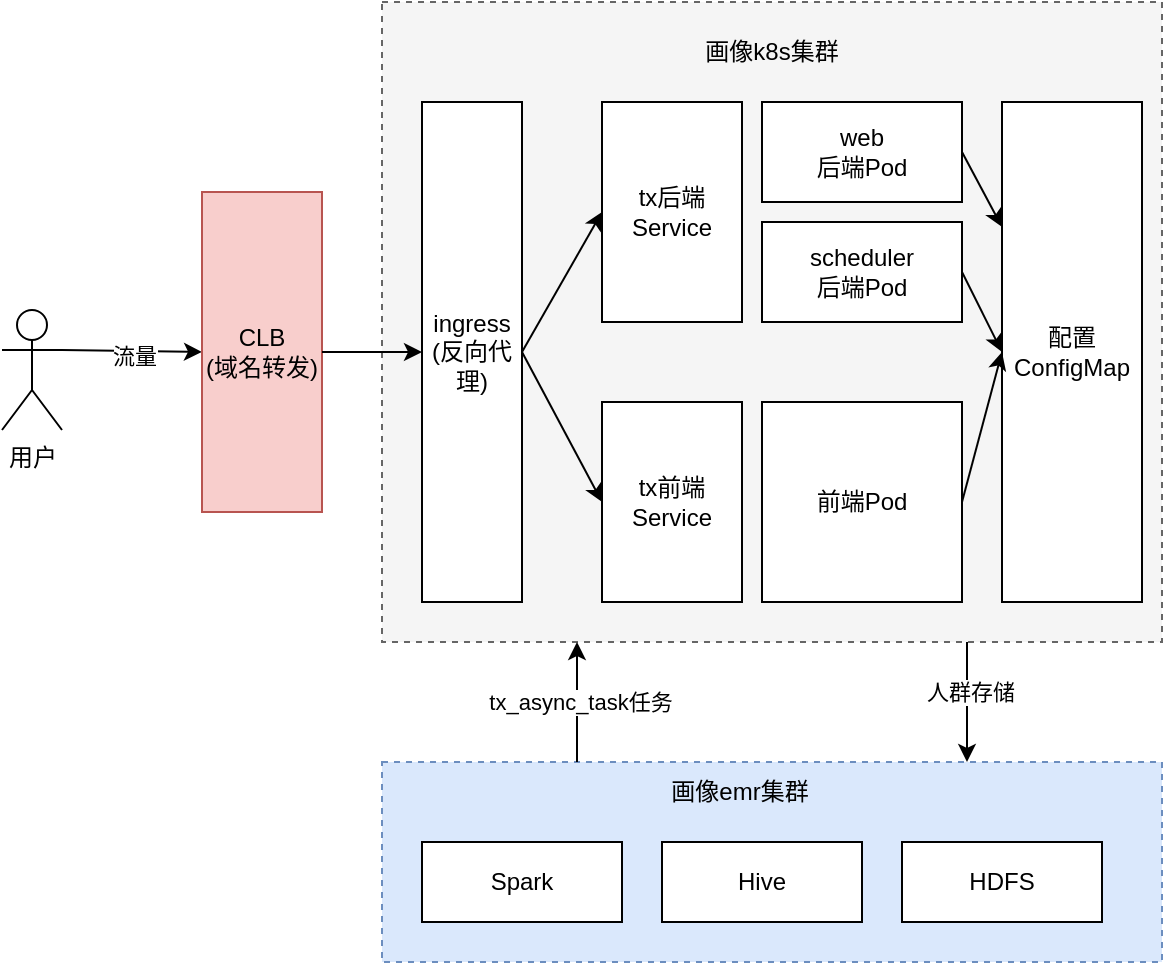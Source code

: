 <mxfile version="20.2.3" type="github">
  <diagram id="ZPPa48m-J54TyZQts5Dt" name="第 1 页">
    <mxGraphModel dx="1249" dy="809" grid="1" gridSize="10" guides="1" tooltips="1" connect="1" arrows="1" fold="1" page="1" pageScale="1" pageWidth="827" pageHeight="1169" math="0" shadow="0">
      <root>
        <mxCell id="0" />
        <mxCell id="1" parent="0" />
        <mxCell id="qWF-FxJLxW53jSEFmBLm-1" value="用户" style="shape=umlActor;verticalLabelPosition=bottom;verticalAlign=top;html=1;outlineConnect=0;" vertex="1" parent="1">
          <mxGeometry x="90" y="374" width="30" height="60" as="geometry" />
        </mxCell>
        <mxCell id="qWF-FxJLxW53jSEFmBLm-2" value="" style="endArrow=classic;html=1;rounded=0;exitX=1;exitY=0.333;exitDx=0;exitDy=0;exitPerimeter=0;entryX=0;entryY=0.5;entryDx=0;entryDy=0;" edge="1" parent="1" source="qWF-FxJLxW53jSEFmBLm-1" target="qWF-FxJLxW53jSEFmBLm-3">
          <mxGeometry width="50" height="50" relative="1" as="geometry">
            <mxPoint x="190" y="400" as="sourcePoint" />
            <mxPoint x="200" y="370" as="targetPoint" />
          </mxGeometry>
        </mxCell>
        <mxCell id="qWF-FxJLxW53jSEFmBLm-20" value="流量" style="edgeLabel;html=1;align=center;verticalAlign=middle;resizable=0;points=[];" vertex="1" connectable="0" parent="qWF-FxJLxW53jSEFmBLm-2">
          <mxGeometry x="0.029" y="-1" relative="1" as="geometry">
            <mxPoint y="1" as="offset" />
          </mxGeometry>
        </mxCell>
        <mxCell id="qWF-FxJLxW53jSEFmBLm-3" value="CLB&lt;br&gt;(域名转发)" style="rounded=0;whiteSpace=wrap;html=1;fillColor=#f8cecc;strokeColor=#b85450;" vertex="1" parent="1">
          <mxGeometry x="190" y="315" width="60" height="160" as="geometry" />
        </mxCell>
        <mxCell id="qWF-FxJLxW53jSEFmBLm-4" value="" style="rounded=0;whiteSpace=wrap;html=1;dashed=1;fillColor=#f5f5f5;fontColor=#333333;strokeColor=#666666;" vertex="1" parent="1">
          <mxGeometry x="280" y="220" width="390" height="320" as="geometry" />
        </mxCell>
        <mxCell id="qWF-FxJLxW53jSEFmBLm-5" value="画像k8s集群" style="text;html=1;strokeColor=none;fillColor=none;align=center;verticalAlign=middle;whiteSpace=wrap;rounded=0;dashed=1;" vertex="1" parent="1">
          <mxGeometry x="430" y="230" width="90" height="30" as="geometry" />
        </mxCell>
        <mxCell id="qWF-FxJLxW53jSEFmBLm-6" value="" style="rounded=0;whiteSpace=wrap;html=1;dashed=1;fillColor=#dae8fc;strokeColor=#6c8ebf;" vertex="1" parent="1">
          <mxGeometry x="280" y="600" width="390" height="100" as="geometry" />
        </mxCell>
        <mxCell id="qWF-FxJLxW53jSEFmBLm-7" value="画像emr集群" style="text;html=1;strokeColor=none;fillColor=none;align=center;verticalAlign=middle;whiteSpace=wrap;rounded=0;dashed=1;" vertex="1" parent="1">
          <mxGeometry x="414" y="600" width="90" height="30" as="geometry" />
        </mxCell>
        <mxCell id="qWF-FxJLxW53jSEFmBLm-8" value="Spark" style="rounded=0;whiteSpace=wrap;html=1;" vertex="1" parent="1">
          <mxGeometry x="300" y="640" width="100" height="40" as="geometry" />
        </mxCell>
        <mxCell id="qWF-FxJLxW53jSEFmBLm-9" value="Hive" style="rounded=0;whiteSpace=wrap;html=1;" vertex="1" parent="1">
          <mxGeometry x="420" y="640" width="100" height="40" as="geometry" />
        </mxCell>
        <mxCell id="qWF-FxJLxW53jSEFmBLm-10" value="HDFS" style="rounded=0;whiteSpace=wrap;html=1;" vertex="1" parent="1">
          <mxGeometry x="540" y="640" width="100" height="40" as="geometry" />
        </mxCell>
        <mxCell id="qWF-FxJLxW53jSEFmBLm-11" value="" style="endArrow=classic;html=1;rounded=0;exitX=0.25;exitY=0;exitDx=0;exitDy=0;entryX=0.25;entryY=1;entryDx=0;entryDy=0;" edge="1" parent="1" source="qWF-FxJLxW53jSEFmBLm-6" target="qWF-FxJLxW53jSEFmBLm-4">
          <mxGeometry width="50" height="50" relative="1" as="geometry">
            <mxPoint x="110" y="630" as="sourcePoint" />
            <mxPoint x="160" y="580" as="targetPoint" />
          </mxGeometry>
        </mxCell>
        <mxCell id="qWF-FxJLxW53jSEFmBLm-13" value="tx_async_task任务" style="edgeLabel;html=1;align=center;verticalAlign=middle;resizable=0;points=[];" vertex="1" connectable="0" parent="qWF-FxJLxW53jSEFmBLm-11">
          <mxGeometry relative="1" as="geometry">
            <mxPoint x="1" as="offset" />
          </mxGeometry>
        </mxCell>
        <mxCell id="qWF-FxJLxW53jSEFmBLm-12" value="" style="endArrow=classic;html=1;rounded=0;exitX=0.75;exitY=1;exitDx=0;exitDy=0;entryX=0.75;entryY=0;entryDx=0;entryDy=0;" edge="1" parent="1" source="qWF-FxJLxW53jSEFmBLm-4" target="qWF-FxJLxW53jSEFmBLm-6">
          <mxGeometry width="50" height="50" relative="1" as="geometry">
            <mxPoint x="382.5" y="610" as="sourcePoint" />
            <mxPoint x="382.5" y="550" as="targetPoint" />
          </mxGeometry>
        </mxCell>
        <mxCell id="qWF-FxJLxW53jSEFmBLm-14" value="人群存储" style="edgeLabel;html=1;align=center;verticalAlign=middle;resizable=0;points=[];" vertex="1" connectable="0" parent="qWF-FxJLxW53jSEFmBLm-12">
          <mxGeometry x="-0.167" y="5" relative="1" as="geometry">
            <mxPoint x="-4" as="offset" />
          </mxGeometry>
        </mxCell>
        <mxCell id="qWF-FxJLxW53jSEFmBLm-15" value="ingress&lt;br&gt;(反向代理)" style="rounded=0;whiteSpace=wrap;html=1;" vertex="1" parent="1">
          <mxGeometry x="300" y="270" width="50" height="250" as="geometry" />
        </mxCell>
        <mxCell id="qWF-FxJLxW53jSEFmBLm-18" value="" style="endArrow=classic;html=1;rounded=0;exitX=1;exitY=0.5;exitDx=0;exitDy=0;entryX=0;entryY=0.5;entryDx=0;entryDy=0;" edge="1" parent="1" source="qWF-FxJLxW53jSEFmBLm-3" target="qWF-FxJLxW53jSEFmBLm-15">
          <mxGeometry width="50" height="50" relative="1" as="geometry">
            <mxPoint x="130" y="380" as="sourcePoint" />
            <mxPoint x="200" y="380" as="targetPoint" />
          </mxGeometry>
        </mxCell>
        <mxCell id="qWF-FxJLxW53jSEFmBLm-21" value="tx后端Service" style="rounded=0;whiteSpace=wrap;html=1;" vertex="1" parent="1">
          <mxGeometry x="390" y="270" width="70" height="110" as="geometry" />
        </mxCell>
        <mxCell id="qWF-FxJLxW53jSEFmBLm-22" value="tx前端Service" style="rounded=0;whiteSpace=wrap;html=1;" vertex="1" parent="1">
          <mxGeometry x="390" y="420" width="70" height="100" as="geometry" />
        </mxCell>
        <mxCell id="qWF-FxJLxW53jSEFmBLm-23" value="" style="endArrow=classic;html=1;rounded=0;entryX=0;entryY=0.5;entryDx=0;entryDy=0;exitX=1;exitY=0.5;exitDx=0;exitDy=0;" edge="1" parent="1" source="qWF-FxJLxW53jSEFmBLm-15" target="qWF-FxJLxW53jSEFmBLm-21">
          <mxGeometry width="50" height="50" relative="1" as="geometry">
            <mxPoint x="130" y="570" as="sourcePoint" />
            <mxPoint x="180" y="520" as="targetPoint" />
          </mxGeometry>
        </mxCell>
        <mxCell id="qWF-FxJLxW53jSEFmBLm-24" value="" style="endArrow=classic;html=1;rounded=0;entryX=0;entryY=0.5;entryDx=0;entryDy=0;exitX=1;exitY=0.5;exitDx=0;exitDy=0;" edge="1" parent="1" source="qWF-FxJLxW53jSEFmBLm-15" target="qWF-FxJLxW53jSEFmBLm-22">
          <mxGeometry width="50" height="50" relative="1" as="geometry">
            <mxPoint x="360" y="405" as="sourcePoint" />
            <mxPoint x="400" y="335" as="targetPoint" />
          </mxGeometry>
        </mxCell>
        <mxCell id="qWF-FxJLxW53jSEFmBLm-25" value="web&lt;br&gt;后端Pod" style="rounded=0;whiteSpace=wrap;html=1;" vertex="1" parent="1">
          <mxGeometry x="470" y="270" width="100" height="50" as="geometry" />
        </mxCell>
        <mxCell id="qWF-FxJLxW53jSEFmBLm-26" value="scheduler&lt;br&gt;后端Pod" style="rounded=0;whiteSpace=wrap;html=1;" vertex="1" parent="1">
          <mxGeometry x="470" y="330" width="100" height="50" as="geometry" />
        </mxCell>
        <mxCell id="qWF-FxJLxW53jSEFmBLm-27" value="前端Pod" style="rounded=0;whiteSpace=wrap;html=1;" vertex="1" parent="1">
          <mxGeometry x="470" y="420" width="100" height="100" as="geometry" />
        </mxCell>
        <mxCell id="qWF-FxJLxW53jSEFmBLm-28" value="配置&lt;br&gt;ConfigMap" style="rounded=0;whiteSpace=wrap;html=1;" vertex="1" parent="1">
          <mxGeometry x="590" y="270" width="70" height="250" as="geometry" />
        </mxCell>
        <mxCell id="qWF-FxJLxW53jSEFmBLm-30" value="" style="endArrow=classic;html=1;rounded=0;entryX=0;entryY=0.25;entryDx=0;entryDy=0;exitX=1;exitY=0.5;exitDx=0;exitDy=0;" edge="1" parent="1" source="qWF-FxJLxW53jSEFmBLm-25" target="qWF-FxJLxW53jSEFmBLm-28">
          <mxGeometry width="50" height="50" relative="1" as="geometry">
            <mxPoint x="120" y="610" as="sourcePoint" />
            <mxPoint x="170" y="560" as="targetPoint" />
          </mxGeometry>
        </mxCell>
        <mxCell id="qWF-FxJLxW53jSEFmBLm-31" value="" style="endArrow=classic;html=1;rounded=0;entryX=0;entryY=0.5;entryDx=0;entryDy=0;exitX=1;exitY=0.5;exitDx=0;exitDy=0;" edge="1" parent="1" source="qWF-FxJLxW53jSEFmBLm-26" target="qWF-FxJLxW53jSEFmBLm-28">
          <mxGeometry width="50" height="50" relative="1" as="geometry">
            <mxPoint x="580" y="305" as="sourcePoint" />
            <mxPoint x="600" y="342.5" as="targetPoint" />
          </mxGeometry>
        </mxCell>
        <mxCell id="qWF-FxJLxW53jSEFmBLm-32" value="" style="endArrow=classic;html=1;rounded=0;entryX=0;entryY=0.5;entryDx=0;entryDy=0;exitX=1;exitY=0.5;exitDx=0;exitDy=0;" edge="1" parent="1" source="qWF-FxJLxW53jSEFmBLm-27" target="qWF-FxJLxW53jSEFmBLm-28">
          <mxGeometry width="50" height="50" relative="1" as="geometry">
            <mxPoint x="580" y="365" as="sourcePoint" />
            <mxPoint x="600" y="405" as="targetPoint" />
          </mxGeometry>
        </mxCell>
      </root>
    </mxGraphModel>
  </diagram>
</mxfile>
